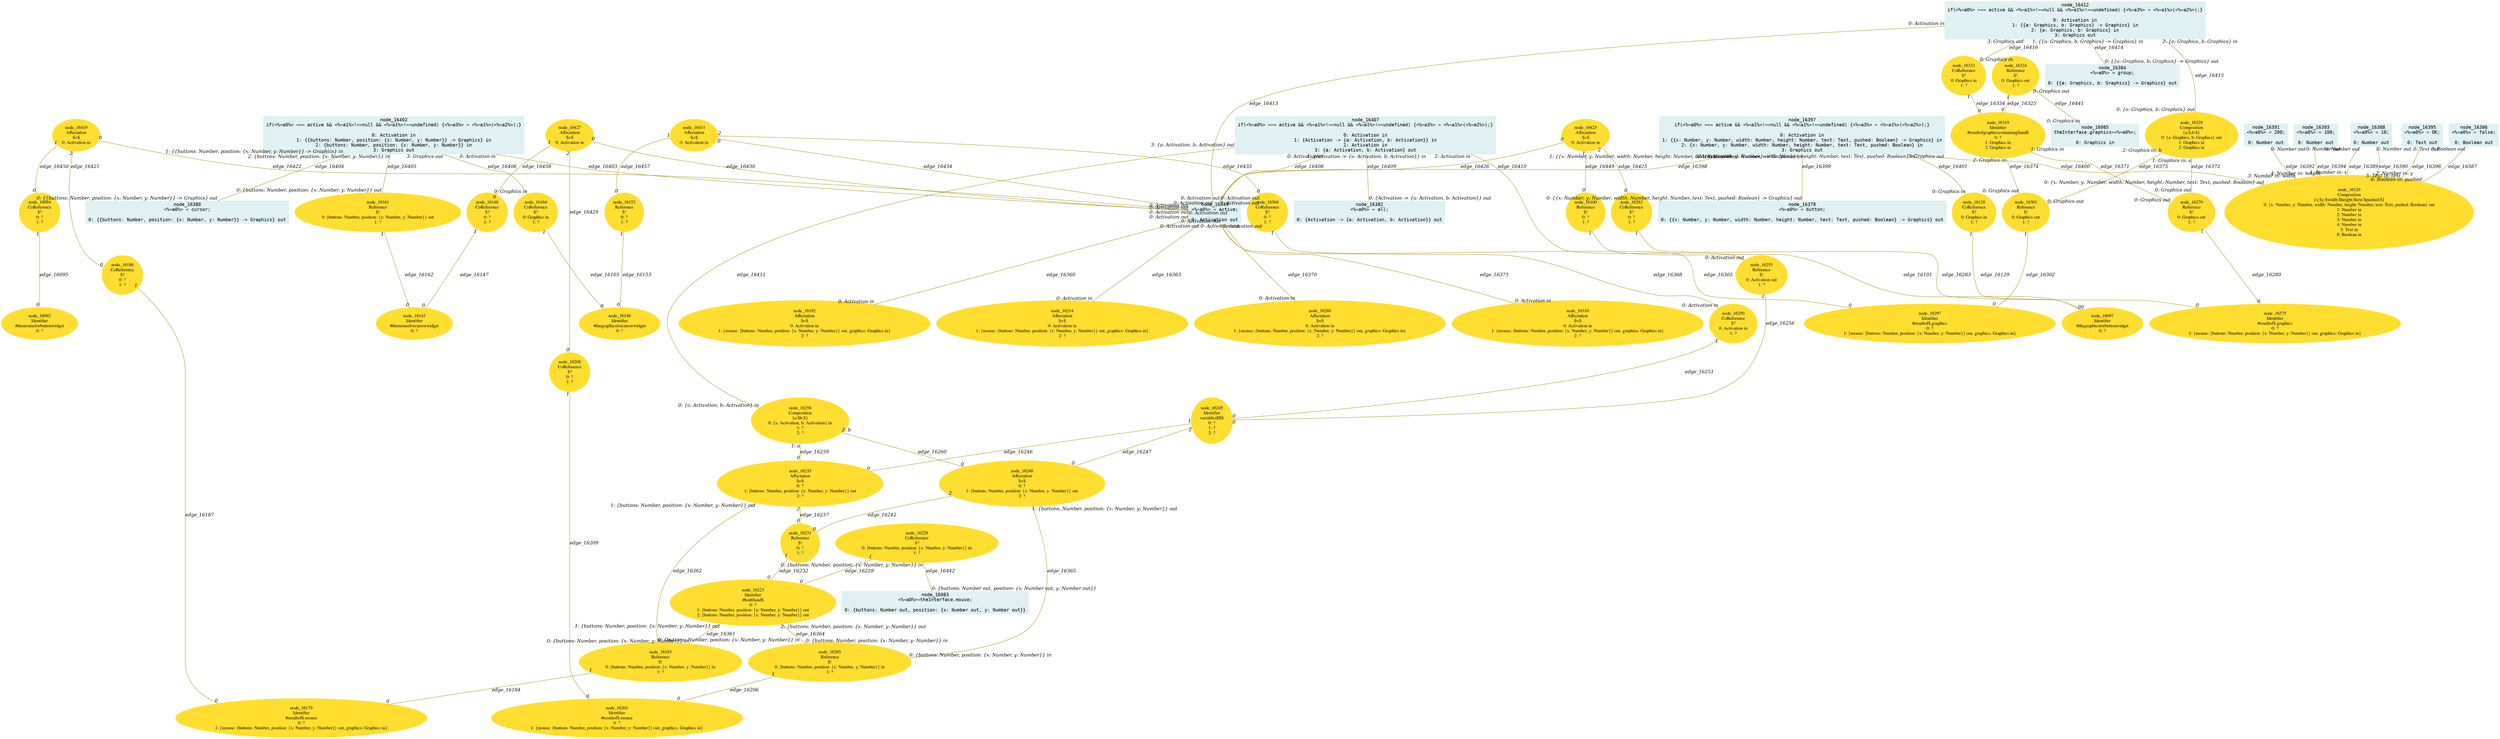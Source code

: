 digraph g{node_16083 [shape="box", style="filled", color="#dff1f2", fontname="Courier", label="node_16083
<%=a0%>=theInterface.mouse;

0: {buttons: Number out, position: {x: Number out, y: Number out}}" ]
node_16085 [shape="box", style="filled", color="#dff1f2", fontname="Courier", label="node_16085
theInterface.graphics=<%=a0%>;

0: Graphics in" ]
node_16092 [shape="ellipse", style="filled", color="#ffde2f", fontname="Times", label="node_16092
Identifier
#themouseforbuttonwidget
0: ?" ]
node_16094 [shape="ellipse", style="filled", color="#ffde2f", fontname="Times", label="node_16094
CoReference
$?
0: ?
1: ?" ]
node_16097 [shape="ellipse", style="filled", color="#ffde2f", fontname="Times", label="node_16097
Identifier
#thegraphicsforbuttonwidget
0: ?" ]
node_16100 [shape="ellipse", style="filled", color="#ffde2f", fontname="Times", label="node_16100
Reference
$!
0: ?
1: ?" ]
node_16120 [shape="ellipse", style="filled", color="#ffde2f", fontname="Times", label="node_16120
Composition
{x:$y:$width:$height:$text:$pushed:$}
0: {x: Number, y: Number, width: Number, height: Number, text: Text, pushed: Boolean} out
1: Number in
2: Number in
3: Number in
4: Number in
5: Text in
6: Boolean in" ]
node_16128 [shape="ellipse", style="filled", color="#ffde2f", fontname="Times", label="node_16128
CoReference
$?
0: Graphics in
1: ?" ]
node_16143 [shape="ellipse", style="filled", color="#ffde2f", fontname="Times", label="node_16143
Identifier
#themouseforcursorwidget
0: ?" ]
node_16146 [shape="ellipse", style="filled", color="#ffde2f", fontname="Times", label="node_16146
CoReference
$?
0: ?
1: ?" ]
node_16149 [shape="ellipse", style="filled", color="#ffde2f", fontname="Times", label="node_16149
Identifier
#thegraphicsforcursorwidget
0: ?" ]
node_16152 [shape="ellipse", style="filled", color="#ffde2f", fontname="Times", label="node_16152
Reference
$!
0: ?
1: ?" ]
node_16161 [shape="ellipse", style="filled", color="#ffde2f", fontname="Times", label="node_16161
Reference
$!
0: {buttons: Number, position: {x: Number, y: Number}} out
1: ?" ]
node_16164 [shape="ellipse", style="filled", color="#ffde2f", fontname="Times", label="node_16164
CoReference
$?
0: Graphics in
1: ?" ]
node_16179 [shape="ellipse", style="filled", color="#ffde2f", fontname="Times", label="node_16179
Identifier
#resultof$.mouse
0: ?
1: {mouse: {buttons: Number, position: {x: Number, y: Number}} out, graphics: Graphics in}" ]
node_16183 [shape="ellipse", style="filled", color="#ffde2f", fontname="Times", label="node_16183
Reference
$!
0: {buttons: Number, position: {x: Number, y: Number}} in
1: ?" ]
node_16186 [shape="ellipse", style="filled", color="#ffde2f", fontname="Times", label="node_16186
CoReference
$?
0: ?
1: ?" ]
node_16192 [shape="ellipse", style="filled", color="#ffde2f", fontname="Times", label="node_16192
Affectation
$=$
0: Activation in
1: {mouse: {buttons: Number, position: {x: Number, y: Number}} out, graphics: Graphics in}
2: ?" ]
node_16201 [shape="ellipse", style="filled", color="#ffde2f", fontname="Times", label="node_16201
Identifier
#resultof$.mouse
0: ?
1: {mouse: {buttons: Number, position: {x: Number, y: Number}} out, graphics: Graphics in}" ]
node_16205 [shape="ellipse", style="filled", color="#ffde2f", fontname="Times", label="node_16205
Reference
$!
0: {buttons: Number, position: {x: Number, y: Number}} in
1: ?" ]
node_16208 [shape="ellipse", style="filled", color="#ffde2f", fontname="Times", label="node_16208
CoReference
$?
0: ?
1: ?" ]
node_16214 [shape="ellipse", style="filled", color="#ffde2f", fontname="Times", label="node_16214
Affectation
$=$
0: Activation in
1: {mouse: {buttons: Number, position: {x: Number, y: Number}} out, graphics: Graphics in}
2: ?" ]
node_16223 [shape="ellipse", style="filled", color="#ffde2f", fontname="Times", label="node_16223
Identifier
#both$and$
0: ?
1: {buttons: Number, position: {x: Number, y: Number}} out
2: {buttons: Number, position: {x: Number, y: Number}} out" ]
node_16228 [shape="ellipse", style="filled", color="#ffde2f", fontname="Times", label="node_16228
CoReference
$?
0: {buttons: Number, position: {x: Number, y: Number}} in
1: ?" ]
node_16231 [shape="ellipse", style="filled", color="#ffde2f", fontname="Times", label="node_16231
Reference
$!
0: ?
1: ?" ]
node_16235 [shape="ellipse", style="filled", color="#ffde2f", fontname="Times", label="node_16235
Affectation
$=$
0: ?
1: {buttons: Number, position: {x: Number, y: Number}} out
2: ?" ]
node_16240 [shape="ellipse", style="filled", color="#ffde2f", fontname="Times", label="node_16240
Affectation
$=$
0: ?
1: {buttons: Number, position: {x: Number, y: Number}} out
2: ?" ]
node_16245 [shape="ellipse", style="filled", color="#ffde2f", fontname="Times", label="node_16245
Identifier
variableall$$
0: ?
1: ?
2: ?" ]
node_16250 [shape="ellipse", style="filled", color="#ffde2f", fontname="Times", label="node_16250
CoReference
$?
0: Activation in
1: ?" ]
node_16255 [shape="ellipse", style="filled", color="#ffde2f", fontname="Times", label="node_16255
Reference
$!
0: Activation out
1: ?" ]
node_16258 [shape="ellipse", style="filled", color="#ffde2f", fontname="Times", label="node_16258
Composition
{a:$b:$}
0: {a: Activation, b: Activation} in
1: ?
2: ?" ]
node_16275 [shape="ellipse", style="filled", color="#ffde2f", fontname="Times", label="node_16275
Identifier
#resultof$.graphics
0: ?
1: {mouse: {buttons: Number, position: {x: Number, y: Number}} out, graphics: Graphics in}" ]
node_16279 [shape="ellipse", style="filled", color="#ffde2f", fontname="Times", label="node_16279
Reference
$!
0: Graphics out
1: ?" ]
node_16282 [shape="ellipse", style="filled", color="#ffde2f", fontname="Times", label="node_16282
CoReference
$?
0: ?
1: ?" ]
node_16288 [shape="ellipse", style="filled", color="#ffde2f", fontname="Times", label="node_16288
Affectation
$=$
0: Activation in
1: {mouse: {buttons: Number, position: {x: Number, y: Number}} out, graphics: Graphics in}
2: ?" ]
node_16297 [shape="ellipse", style="filled", color="#ffde2f", fontname="Times", label="node_16297
Identifier
#resultof$.graphics
0: ?
1: {mouse: {buttons: Number, position: {x: Number, y: Number}} out, graphics: Graphics in}" ]
node_16301 [shape="ellipse", style="filled", color="#ffde2f", fontname="Times", label="node_16301
Reference
$!
0: Graphics out
1: ?" ]
node_16304 [shape="ellipse", style="filled", color="#ffde2f", fontname="Times", label="node_16304
CoReference
$?
0: ?
1: ?" ]
node_16310 [shape="ellipse", style="filled", color="#ffde2f", fontname="Times", label="node_16310
Affectation
$=$
0: Activation in
1: {mouse: {buttons: Number, position: {x: Number, y: Number}} out, graphics: Graphics in}
2: ?" ]
node_16319 [shape="ellipse", style="filled", color="#ffde2f", fontname="Times", label="node_16319
Identifier
#resultofgraphicscontaining$and$
0: ?
1: Graphics in
2: Graphics in" ]
node_16324 [shape="ellipse", style="filled", color="#ffde2f", fontname="Times", label="node_16324
Reference
$!
0: Graphics out
1: ?" ]
node_16329 [shape="ellipse", style="filled", color="#ffde2f", fontname="Times", label="node_16329
Composition
{a:$,b:$}
0: {a: Graphics, b: Graphics} out
1: Graphics in
2: Graphics in" ]
node_16333 [shape="ellipse", style="filled", color="#ffde2f", fontname="Times", label="node_16333
CoReference
$?
0: Graphics in
1: ?" ]
node_16349 [shape="box", style="filled", color="#dff1f2", fontname="Courier", label="node_16349
<%=a0%> = active;

0: Activation out" ]
node_16378 [shape="box", style="filled", color="#dff1f2", fontname="Courier", label="node_16378
<%=a0%> = button;

0: {{x: Number, y: Number, width: Number, height: Number, text: Text, pushed: Boolean} -> Graphics} out" ]
node_16380 [shape="box", style="filled", color="#dff1f2", fontname="Courier", label="node_16380
<%=a0%> = cursor;

0: {{buttons: Number, position: {x: Number, y: Number}} -> Graphics} out" ]
node_16382 [shape="box", style="filled", color="#dff1f2", fontname="Courier", label="node_16382
<%=a0%> = all;

0: {Activation -> {a: Activation, b: Activation}} out" ]
node_16384 [shape="box", style="filled", color="#dff1f2", fontname="Courier", label="node_16384
<%=a0%> = group;

0: {{a: Graphics, b: Graphics} -> Graphics} out" ]
node_16386 [shape="box", style="filled", color="#dff1f2", fontname="Courier", label="node_16386
<%=a0%> = false;

0: Boolean out" ]
node_16388 [shape="box", style="filled", color="#dff1f2", fontname="Courier", label="node_16388
<%=a0%> = 10;

0: Number out" ]
node_16391 [shape="box", style="filled", color="#dff1f2", fontname="Courier", label="node_16391
<%=a0%> = 200;

0: Number out" ]
node_16393 [shape="box", style="filled", color="#dff1f2", fontname="Courier", label="node_16393
<%=a0%> = 100;

0: Number out" ]
node_16395 [shape="box", style="filled", color="#dff1f2", fontname="Courier", label="node_16395
<%=a0%> = OK;

0: Text out" ]
node_16397 [shape="box", style="filled", color="#dff1f2", fontname="Courier", label="node_16397
if(<%=a0%> === active && <%=a1%>!==null && <%=a1%>!==undefined) {<%=a3%> = <%=a1%>(<%=a2%>);}

0: Activation in
1: {{x: Number, y: Number, width: Number, height: Number, text: Text, pushed: Boolean} -> Graphics} in
2: {x: Number, y: Number, width: Number, height: Number, text: Text, pushed: Boolean} in
3: Graphics out" ]
node_16402 [shape="box", style="filled", color="#dff1f2", fontname="Courier", label="node_16402
if(<%=a0%> === active && <%=a1%>!==null && <%=a1%>!==undefined) {<%=a3%> = <%=a1%>(<%=a2%>);}

0: Activation in
1: {{buttons: Number, position: {x: Number, y: Number}} -> Graphics} in
2: {buttons: Number, position: {x: Number, y: Number}} in
3: Graphics out" ]
node_16407 [shape="box", style="filled", color="#dff1f2", fontname="Courier", label="node_16407
if(<%=a0%> === active && <%=a1%>!==null && <%=a1%>!==undefined) {<%=a3%> = <%=a1%>(<%=a2%>);}

0: Activation in
1: {Activation -> {a: Activation, b: Activation}} in
2: Activation in
3: {a: Activation, b: Activation} out" ]
node_16412 [shape="box", style="filled", color="#dff1f2", fontname="Courier", label="node_16412
if(<%=a0%> === active && <%=a1%>!==null && <%=a1%>!==undefined) {<%=a3%> = <%=a1%>(<%=a2%>);}

0: Activation in
1: {{a: Graphics, b: Graphics} -> Graphics} in
2: {a: Graphics, b: Graphics} in
3: Graphics out" ]
node_16419 [shape="ellipse", style="filled", color="#ffde2f", fontname="Times", label="node_16419
Affectation
$=$
0: Activation in" ]
node_16423 [shape="ellipse", style="filled", color="#ffde2f", fontname="Times", label="node_16423
Affectation
$=$
0: Activation in" ]
node_16427 [shape="ellipse", style="filled", color="#ffde2f", fontname="Times", label="node_16427
Affectation
$=$
0: Activation in" ]
node_16431 [shape="ellipse", style="filled", color="#ffde2f", fontname="Times", label="node_16431
Affectation
$=$
0: Activation in" ]
node_16094 -> node_16092 [dir=none, arrowHead=none, fontname="Times-Italic", arrowsize=1, color="#9d8400", label="edge_16095",  headlabel="0", taillabel="1" ]
node_16100 -> node_16097 [dir=none, arrowHead=none, fontname="Times-Italic", arrowsize=1, color="#9d8400", label="edge_16101",  headlabel="0", taillabel="1" ]
node_16128 -> node_16097 [dir=none, arrowHead=none, fontname="Times-Italic", arrowsize=1, color="#9d8400", label="edge_16129",  headlabel="0", taillabel="1" ]
node_16146 -> node_16143 [dir=none, arrowHead=none, fontname="Times-Italic", arrowsize=1, color="#9d8400", label="edge_16147",  headlabel="0", taillabel="1" ]
node_16152 -> node_16149 [dir=none, arrowHead=none, fontname="Times-Italic", arrowsize=1, color="#9d8400", label="edge_16153",  headlabel="0", taillabel="1" ]
node_16161 -> node_16143 [dir=none, arrowHead=none, fontname="Times-Italic", arrowsize=1, color="#9d8400", label="edge_16162",  headlabel="0", taillabel="1" ]
node_16164 -> node_16149 [dir=none, arrowHead=none, fontname="Times-Italic", arrowsize=1, color="#9d8400", label="edge_16165",  headlabel="0", taillabel="1" ]
node_16183 -> node_16179 [dir=none, arrowHead=none, fontname="Times-Italic", arrowsize=1, color="#9d8400", label="edge_16184",  headlabel="0", taillabel="1" ]
node_16186 -> node_16179 [dir=none, arrowHead=none, fontname="Times-Italic", arrowsize=1, color="#9d8400", label="edge_16187",  headlabel="0", taillabel="1" ]
node_16205 -> node_16201 [dir=none, arrowHead=none, fontname="Times-Italic", arrowsize=1, color="#9d8400", label="edge_16206",  headlabel="0", taillabel="1" ]
node_16208 -> node_16201 [dir=none, arrowHead=none, fontname="Times-Italic", arrowsize=1, color="#9d8400", label="edge_16209",  headlabel="0", taillabel="1" ]
node_16228 -> node_16223 [dir=none, arrowHead=none, fontname="Times-Italic", arrowsize=1, color="#9d8400", label="edge_16229",  headlabel="0", taillabel="1" ]
node_16231 -> node_16223 [dir=none, arrowHead=none, fontname="Times-Italic", arrowsize=1, color="#9d8400", label="edge_16232",  headlabel="0", taillabel="1" ]
node_16235 -> node_16231 [dir=none, arrowHead=none, fontname="Times-Italic", arrowsize=1, color="#9d8400", label="edge_16237",  headlabel="0", taillabel="2" ]
node_16240 -> node_16231 [dir=none, arrowHead=none, fontname="Times-Italic", arrowsize=1, color="#9d8400", label="edge_16242",  headlabel="0", taillabel="2" ]
node_16245 -> node_16235 [dir=none, arrowHead=none, fontname="Times-Italic", arrowsize=1, color="#9d8400", label="edge_16246",  headlabel="0", taillabel="1" ]
node_16245 -> node_16240 [dir=none, arrowHead=none, fontname="Times-Italic", arrowsize=1, color="#9d8400", label="edge_16247",  headlabel="0", taillabel="2" ]
node_16250 -> node_16245 [dir=none, arrowHead=none, fontname="Times-Italic", arrowsize=1, color="#9d8400", label="edge_16251",  headlabel="0", taillabel="1" ]
node_16255 -> node_16245 [dir=none, arrowHead=none, fontname="Times-Italic", arrowsize=1, color="#9d8400", label="edge_16256",  headlabel="0", taillabel="1" ]
node_16258 -> node_16235 [dir=none, arrowHead=none, fontname="Times-Italic", arrowsize=1, color="#9d8400", label="edge_16259",  headlabel="0", taillabel="1: a" ]
node_16258 -> node_16240 [dir=none, arrowHead=none, fontname="Times-Italic", arrowsize=1, color="#9d8400", label="edge_16260",  headlabel="0", taillabel="2: b" ]
node_16279 -> node_16275 [dir=none, arrowHead=none, fontname="Times-Italic", arrowsize=1, color="#9d8400", label="edge_16280",  headlabel="0", taillabel="1" ]
node_16282 -> node_16275 [dir=none, arrowHead=none, fontname="Times-Italic", arrowsize=1, color="#9d8400", label="edge_16283",  headlabel="0", taillabel="1" ]
node_16301 -> node_16297 [dir=none, arrowHead=none, fontname="Times-Italic", arrowsize=1, color="#9d8400", label="edge_16302",  headlabel="0", taillabel="1" ]
node_16304 -> node_16297 [dir=none, arrowHead=none, fontname="Times-Italic", arrowsize=1, color="#9d8400", label="edge_16305",  headlabel="0", taillabel="1" ]
node_16324 -> node_16319 [dir=none, arrowHead=none, fontname="Times-Italic", arrowsize=1, color="#9d8400", label="edge_16325",  headlabel="0", taillabel="1" ]
node_16333 -> node_16319 [dir=none, arrowHead=none, fontname="Times-Italic", arrowsize=1, color="#9d8400", label="edge_16334",  headlabel="0", taillabel="1" ]
node_16349 -> node_16192 [dir=none, arrowHead=none, fontname="Times-Italic", arrowsize=1, color="#9d8400", label="edge_16360",  headlabel="0: Activation in", taillabel="0: Activation out" ]
node_16223 -> node_16183 [dir=none, arrowHead=none, fontname="Times-Italic", arrowsize=1, color="#9d8400", label="edge_16361",  headlabel="0: {buttons: Number, position: {x: Number, y: Number}} in", taillabel="1: {buttons: Number, position: {x: Number, y: Number}} out" ]
node_16235 -> node_16183 [dir=none, arrowHead=none, fontname="Times-Italic", arrowsize=1, color="#9d8400", label="edge_16362",  headlabel="0: {buttons: Number, position: {x: Number, y: Number}} in", taillabel="1: {buttons: Number, position: {x: Number, y: Number}} out" ]
node_16349 -> node_16214 [dir=none, arrowHead=none, fontname="Times-Italic", arrowsize=1, color="#9d8400", label="edge_16363",  headlabel="0: Activation in", taillabel="0: Activation out" ]
node_16223 -> node_16205 [dir=none, arrowHead=none, fontname="Times-Italic", arrowsize=1, color="#9d8400", label="edge_16364",  headlabel="0: {buttons: Number, position: {x: Number, y: Number}} in", taillabel="2: {buttons: Number, position: {x: Number, y: Number}} out" ]
node_16240 -> node_16205 [dir=none, arrowHead=none, fontname="Times-Italic", arrowsize=1, color="#9d8400", label="edge_16365",  headlabel="0: {buttons: Number, position: {x: Number, y: Number}} in", taillabel="1: {buttons: Number, position: {x: Number, y: Number}} out" ]
node_16349 -> node_16250 [dir=none, arrowHead=none, fontname="Times-Italic", arrowsize=1, color="#9d8400", label="edge_16368",  headlabel="0: Activation in", taillabel="0: Activation out" ]
node_16349 -> node_16288 [dir=none, arrowHead=none, fontname="Times-Italic", arrowsize=1, color="#9d8400", label="edge_16370",  headlabel="0: Activation in", taillabel="0: Activation out" ]
node_16319 -> node_16279 [dir=none, arrowHead=none, fontname="Times-Italic", arrowsize=1, color="#9d8400", label="edge_16371",  headlabel="0: Graphics out", taillabel="1: Graphics in" ]
node_16329 -> node_16279 [dir=none, arrowHead=none, fontname="Times-Italic", arrowsize=1, color="#9d8400", label="edge_16372",  headlabel="0: Graphics out", taillabel="1: Graphics in: a" ]
node_16349 -> node_16310 [dir=none, arrowHead=none, fontname="Times-Italic", arrowsize=1, color="#9d8400", label="edge_16373",  headlabel="0: Activation in", taillabel="0: Activation out" ]
node_16319 -> node_16301 [dir=none, arrowHead=none, fontname="Times-Italic", arrowsize=1, color="#9d8400", label="edge_16374",  headlabel="0: Graphics out", taillabel="2: Graphics in" ]
node_16329 -> node_16301 [dir=none, arrowHead=none, fontname="Times-Italic", arrowsize=1, color="#9d8400", label="edge_16375",  headlabel="0: Graphics out", taillabel="2: Graphics in: b" ]
node_16386 -> node_16120 [dir=none, arrowHead=none, fontname="Times-Italic", arrowsize=1, color="#9d8400", label="edge_16387",  headlabel="6: Boolean in: pushed", taillabel="0: Boolean out" ]
node_16388 -> node_16120 [dir=none, arrowHead=none, fontname="Times-Italic", arrowsize=1, color="#9d8400", label="edge_16389",  headlabel="1: Number in: x", taillabel="0: Number out" ]
node_16388 -> node_16120 [dir=none, arrowHead=none, fontname="Times-Italic", arrowsize=1, color="#9d8400", label="edge_16390",  headlabel="2: Number in: y", taillabel="0: Number out" ]
node_16391 -> node_16120 [dir=none, arrowHead=none, fontname="Times-Italic", arrowsize=1, color="#9d8400", label="edge_16392",  headlabel="3: Number in: width", taillabel="0: Number out" ]
node_16393 -> node_16120 [dir=none, arrowHead=none, fontname="Times-Italic", arrowsize=1, color="#9d8400", label="edge_16394",  headlabel="4: Number in: height", taillabel="0: Number out" ]
node_16395 -> node_16120 [dir=none, arrowHead=none, fontname="Times-Italic", arrowsize=1, color="#9d8400", label="edge_16396",  headlabel="5: Text in: text", taillabel="0: Text out" ]
node_16397 -> node_16349 [dir=none, arrowHead=none, fontname="Times-Italic", arrowsize=1, color="#9d8400", label="edge_16398",  headlabel="0: Activation out", taillabel="0: Activation in" ]
node_16397 -> node_16378 [dir=none, arrowHead=none, fontname="Times-Italic", arrowsize=1, color="#9d8400", label="edge_16399",  headlabel="0: {{x: Number, y: Number, width: Number, height: Number, text: Text, pushed: Boolean} -> Graphics} out", taillabel="1: {{x: Number, y: Number, width: Number, height: Number, text: Text, pushed: Boolean} -> Graphics} in" ]
node_16397 -> node_16120 [dir=none, arrowHead=none, fontname="Times-Italic", arrowsize=1, color="#9d8400", label="edge_16400",  headlabel="0: {x: Number, y: Number, width: Number, height: Number, text: Text, pushed: Boolean} out", taillabel="2: {x: Number, y: Number, width: Number, height: Number, text: Text, pushed: Boolean} in" ]
node_16397 -> node_16128 [dir=none, arrowHead=none, fontname="Times-Italic", arrowsize=1, color="#9d8400", label="edge_16401",  headlabel="0: Graphics in", taillabel="3: Graphics out" ]
node_16402 -> node_16349 [dir=none, arrowHead=none, fontname="Times-Italic", arrowsize=1, color="#9d8400", label="edge_16403",  headlabel="0: Activation out", taillabel="0: Activation in" ]
node_16402 -> node_16380 [dir=none, arrowHead=none, fontname="Times-Italic", arrowsize=1, color="#9d8400", label="edge_16404",  headlabel="0: {{buttons: Number, position: {x: Number, y: Number}} -> Graphics} out", taillabel="1: {{buttons: Number, position: {x: Number, y: Number}} -> Graphics} in" ]
node_16402 -> node_16161 [dir=none, arrowHead=none, fontname="Times-Italic", arrowsize=1, color="#9d8400", label="edge_16405",  headlabel="0: {buttons: Number, position: {x: Number, y: Number}} out", taillabel="2: {buttons: Number, position: {x: Number, y: Number}} in" ]
node_16402 -> node_16164 [dir=none, arrowHead=none, fontname="Times-Italic", arrowsize=1, color="#9d8400", label="edge_16406",  headlabel="0: Graphics in", taillabel="3: Graphics out" ]
node_16407 -> node_16349 [dir=none, arrowHead=none, fontname="Times-Italic", arrowsize=1, color="#9d8400", label="edge_16408",  headlabel="0: Activation out", taillabel="0: Activation in" ]
node_16407 -> node_16382 [dir=none, arrowHead=none, fontname="Times-Italic", arrowsize=1, color="#9d8400", label="edge_16409",  headlabel="0: {Activation -> {a: Activation, b: Activation}} out", taillabel="1: {Activation -> {a: Activation, b: Activation}} in" ]
node_16407 -> node_16255 [dir=none, arrowHead=none, fontname="Times-Italic", arrowsize=1, color="#9d8400", label="edge_16410",  headlabel="0: Activation out", taillabel="2: Activation in" ]
node_16407 -> node_16258 [dir=none, arrowHead=none, fontname="Times-Italic", arrowsize=1, color="#9d8400", label="edge_16411",  headlabel="0: {a: Activation, b: Activation} in", taillabel="3: {a: Activation, b: Activation} out" ]
node_16412 -> node_16349 [dir=none, arrowHead=none, fontname="Times-Italic", arrowsize=1, color="#9d8400", label="edge_16413",  headlabel="0: Activation out", taillabel="0: Activation in" ]
node_16412 -> node_16384 [dir=none, arrowHead=none, fontname="Times-Italic", arrowsize=1, color="#9d8400", label="edge_16414",  headlabel="0: {{a: Graphics, b: Graphics} -> Graphics} out", taillabel="1: {{a: Graphics, b: Graphics} -> Graphics} in" ]
node_16412 -> node_16329 [dir=none, arrowHead=none, fontname="Times-Italic", arrowsize=1, color="#9d8400", label="edge_16415",  headlabel="0: {a: Graphics, b: Graphics} out", taillabel="2: {a: Graphics, b: Graphics} in" ]
node_16412 -> node_16333 [dir=none, arrowHead=none, fontname="Times-Italic", arrowsize=1, color="#9d8400", label="edge_16416",  headlabel="0: Graphics in", taillabel="3: Graphics out" ]
node_16419 -> node_16186 [dir=none, arrowHead=none, fontname="Times-Italic", arrowsize=1, color="#9d8400", label="edge_16421",  headlabel="0", taillabel="2" ]
node_16419 -> node_16349 [dir=none, arrowHead=none, fontname="Times-Italic", arrowsize=1, color="#9d8400", label="edge_16422",  headlabel="0: Activation out", taillabel="0" ]
node_16423 -> node_16282 [dir=none, arrowHead=none, fontname="Times-Italic", arrowsize=1, color="#9d8400", label="edge_16425",  headlabel="0", taillabel="2" ]
node_16423 -> node_16349 [dir=none, arrowHead=none, fontname="Times-Italic", arrowsize=1, color="#9d8400", label="edge_16426",  headlabel="0: Activation out", taillabel="0" ]
node_16427 -> node_16208 [dir=none, arrowHead=none, fontname="Times-Italic", arrowsize=1, color="#9d8400", label="edge_16429",  headlabel="0", taillabel="2" ]
node_16427 -> node_16349 [dir=none, arrowHead=none, fontname="Times-Italic", arrowsize=1, color="#9d8400", label="edge_16430",  headlabel="0: Activation out", taillabel="0" ]
node_16431 -> node_16304 [dir=none, arrowHead=none, fontname="Times-Italic", arrowsize=1, color="#9d8400", label="edge_16433",  headlabel="0", taillabel="2" ]
node_16431 -> node_16349 [dir=none, arrowHead=none, fontname="Times-Italic", arrowsize=1, color="#9d8400", label="edge_16434",  headlabel="0: Activation out", taillabel="0" ]
node_16324 -> node_16085 [dir=none, arrowHead=none, fontname="Times-Italic", arrowsize=1, color="#9d8400", label="edge_16441",  headlabel="0: Graphics in", taillabel="0: Graphics out" ]
node_16228 -> node_16083 [dir=none, arrowHead=none, fontname="Times-Italic", arrowsize=1, color="#9d8400", label="edge_16442",  headlabel="0: {buttons: Number out, position: {x: Number out, y: Number out}}", taillabel="0: {buttons: Number, position: {x: Number, y: Number}} in" ]
node_16423 -> node_16100 [dir=none, arrowHead=none, fontname="Times-Italic", arrowsize=1, color="#9d8400", label="edge_16449",  headlabel="0", taillabel="1" ]
node_16419 -> node_16094 [dir=none, arrowHead=none, fontname="Times-Italic", arrowsize=1, color="#9d8400", label="edge_16450",  headlabel="0", taillabel="1" ]
node_16431 -> node_16152 [dir=none, arrowHead=none, fontname="Times-Italic", arrowsize=1, color="#9d8400", label="edge_16457",  headlabel="0", taillabel="1" ]
node_16427 -> node_16146 [dir=none, arrowHead=none, fontname="Times-Italic", arrowsize=1, color="#9d8400", label="edge_16458",  headlabel="0", taillabel="1" ]
}